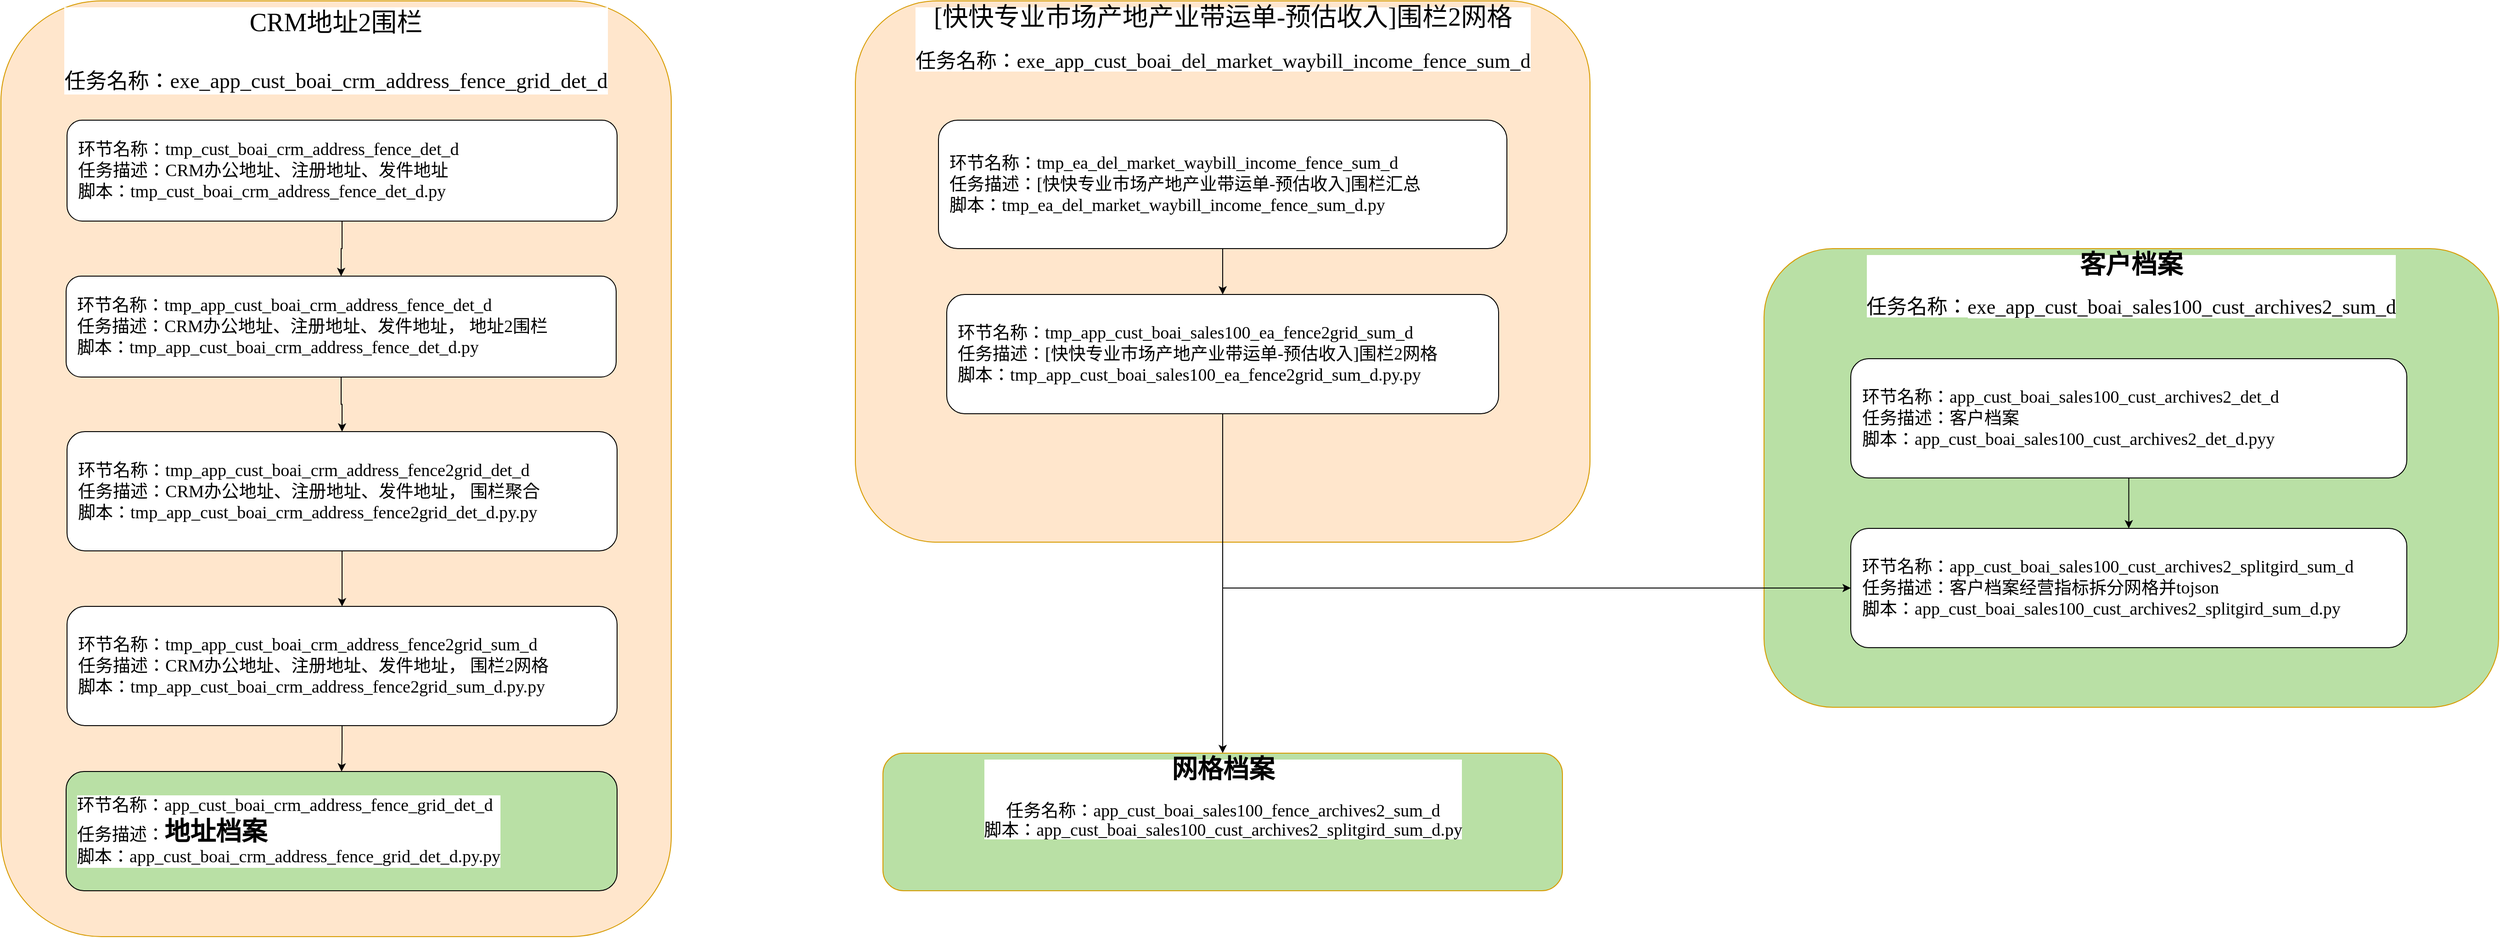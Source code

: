 <mxfile version="26.1.0" pages="3">
  <diagram name="第 1 页" id="zVUQbTabE66ga6b6Rjzz">
    <mxGraphModel dx="3311" dy="1736" grid="1" gridSize="10" guides="1" tooltips="1" connect="1" arrows="1" fold="1" page="1" pageScale="1" pageWidth="827" pageHeight="1169" math="0" shadow="0">
      <root>
        <mxCell id="0" />
        <mxCell id="1" parent="0" />
        <mxCell id="4ggbsvkXoeC_Qw4i2qiP-1" value="&lt;div style=&quot;line-height: 21px; white-space: pre;&quot;&gt;&lt;span&gt;&lt;font style=&quot;font-size: 28px;&quot;&gt;&lt;b&gt;客户档案&lt;/b&gt;&lt;/font&gt;&lt;/span&gt;&lt;/div&gt;&lt;div style=&quot;line-height: 21px; white-space: pre;&quot;&gt;&lt;span&gt;&lt;font style=&quot;font-size: 22px;&quot;&gt;&lt;br&gt;&lt;/font&gt;&lt;/span&gt;&lt;/div&gt;&lt;div style=&quot;line-height: 21px;&quot;&gt;&lt;font style=&quot;font-size: 22px;&quot;&gt;&lt;span style=&quot;white-space: pre;&quot;&gt;任务名称：&lt;/span&gt;&lt;span style=&quot;background-color: light-dark(#ffffff, var(--ge-dark-color, #121212)); white-space: pre;&quot;&gt;&lt;font style=&quot;&quot;&gt;exe_app_cust_boai_sales100_cust_archives2_sum_d&lt;/font&gt;&lt;/span&gt;&lt;/font&gt;&lt;/div&gt;" style="rounded=1;whiteSpace=wrap;html=1;verticalAlign=top;labelBackgroundColor=default;fillColor=#B9E0A5;strokeColor=#d79b00;fontFamily=Verdana;fontSize=19;fontColor=#000000;" vertex="1" parent="1">
          <mxGeometry x="1770" y="320" width="800" height="500" as="geometry" />
        </mxCell>
        <mxCell id="uM5VX8MorSNVya0cpRnt-1" value="&lt;font style=&quot;font-size: 28px;&quot;&gt;CRM地址2围栏&lt;/font&gt;&lt;div&gt;&lt;span style=&quot;font-size: 28px;&quot;&gt;&lt;br&gt;&lt;/span&gt;&lt;div&gt;&lt;font style=&quot;font-size: 23px;&quot;&gt;&lt;font style=&quot;&quot;&gt;任务名称：exe_&lt;/font&gt;&lt;span style=&quot;white-space: pre;&quot;&gt;&lt;font style=&quot;&quot;&gt;app_cust_boai_crm_address_fence_grid_det_d&lt;/font&gt;&lt;/span&gt;&lt;/font&gt;&lt;/div&gt;&lt;/div&gt;" style="rounded=1;whiteSpace=wrap;html=1;verticalAlign=top;labelBackgroundColor=default;fillColor=#ffe6cc;strokeColor=#d79b00;fontFamily=Verdana;fontSize=19;fontColor=#000000;" parent="1" vertex="1">
          <mxGeometry x="-150" y="50" width="730" height="1020" as="geometry" />
        </mxCell>
        <mxCell id="RDpykGhYLyHTRnSFCLKW-1" style="edgeStyle=orthogonalEdgeStyle;rounded=0;orthogonalLoop=1;jettySize=auto;html=1;entryX=0.5;entryY=0;entryDx=0;entryDy=0;fontFamily=Verdana;fontSize=19;fontColor=#000000;" parent="1" source="RDpykGhYLyHTRnSFCLKW-2" target="RDpykGhYLyHTRnSFCLKW-3" edge="1">
          <mxGeometry relative="1" as="geometry" />
        </mxCell>
        <mxCell id="RDpykGhYLyHTRnSFCLKW-2" value="&lt;font style=&quot;background-color: light-dark(#ffffff, var(--ge-dark-color, #121212));&quot;&gt;环节名称：&lt;span style=&quot;text-wrap-mode: nowrap;&quot;&gt;tmp_cust_boai_crm_address_fence_det_d&lt;/span&gt;&lt;/font&gt;&lt;div&gt;&lt;font style=&quot;background-color: light-dark(#ffffff, var(--ge-dark-color, #121212));&quot;&gt;&lt;span style=&quot;text-wrap-mode: nowrap;&quot;&gt;任务描述：&lt;/span&gt;&lt;span&gt;CRM办公地址、注册地址、发件地址&lt;/span&gt;&lt;/font&gt;&lt;/div&gt;&lt;div&gt;&lt;font style=&quot;background-color: light-dark(#ffffff, var(--ge-dark-color, #121212));&quot;&gt;&lt;span&gt;脚本：&lt;/span&gt;&lt;/font&gt;&lt;span style=&quot;background-color: rgb(255, 255, 255); text-wrap-mode: nowrap;&quot;&gt;tmp_cust_boai_crm_address_fence_det_d.py&lt;/span&gt;&lt;/div&gt;" style="rounded=1;whiteSpace=wrap;html=1;align=left;fontColor=#000000;spacingLeft=10;fontFamily=Verdana;fontSize=19;" parent="1" vertex="1">
          <mxGeometry x="-78" y="180" width="599" height="110" as="geometry" />
        </mxCell>
        <mxCell id="Tus2udBFGIl8Usl5Ug0u-7" style="edgeStyle=orthogonalEdgeStyle;rounded=0;orthogonalLoop=1;jettySize=auto;html=1;entryX=0.5;entryY=0;entryDx=0;entryDy=0;fontFamily=Verdana;fontSize=19;fontColor=#000000;" edge="1" parent="1" source="RDpykGhYLyHTRnSFCLKW-3" target="Tus2udBFGIl8Usl5Ug0u-5">
          <mxGeometry relative="1" as="geometry" />
        </mxCell>
        <mxCell id="RDpykGhYLyHTRnSFCLKW-3" value="&lt;font style=&quot;background-color: light-dark(#ffffff, var(--ge-dark-color, #121212));&quot;&gt;环节名称：&lt;/font&gt;&lt;font&gt;&lt;span style=&quot;text-wrap-mode: nowrap;&quot;&gt;tmp_app_cust_boai_crm_address_fence_det_d&lt;/span&gt;&lt;/font&gt;&lt;div&gt;&lt;font style=&quot;background-color: light-dark(#ffffff, var(--ge-dark-color, #121212));&quot;&gt;&lt;span style=&quot;text-wrap-mode: nowrap;&quot;&gt;任务描述：&lt;/span&gt;&lt;span&gt;CRM办公地址、注册地址、发件地址， 地址2围栏&lt;/span&gt;&lt;/font&gt;&lt;/div&gt;&lt;div&gt;&lt;font&gt;&lt;span style=&quot;background-color: rgb(255, 255, 255);&quot;&gt;脚本：&lt;/span&gt;&lt;/font&gt;&lt;span style=&quot;text-wrap-mode: nowrap; background-color: transparent;&quot;&gt;tmp_app_cust_boai_crm_address_fence_det_d.py&lt;/span&gt;&lt;/div&gt;" style="rounded=1;whiteSpace=wrap;html=1;align=left;fontColor=#000000;spacingLeft=10;fontFamily=Verdana;fontSize=19;" parent="1" vertex="1">
          <mxGeometry x="-79" y="350" width="599" height="110" as="geometry" />
        </mxCell>
        <mxCell id="Tus2udBFGIl8Usl5Ug0u-1" value="&lt;div style=&quot;line-height: 21px; white-space: pre;&quot;&gt;&lt;span style=&quot;background-color: rgb(255, 255, 255);&quot;&gt;&lt;font style=&quot;font-size: 28px;&quot;&gt;[快快专业市场产地产业带运单-预估收入]围栏2网格&lt;/font&gt;&lt;/span&gt;&lt;/div&gt;&lt;div style=&quot;line-height: 21px; white-space: pre;&quot;&gt;&lt;span style=&quot;background-color: rgb(255, 255, 255);&quot;&gt;&lt;font style=&quot;font-size: 28px;&quot;&gt;&lt;br&gt;&lt;/font&gt;&lt;/span&gt;&lt;/div&gt;&lt;div style=&quot;line-height: 21px; white-space: pre;&quot;&gt;&lt;span style=&quot;background-color: rgb(255, 255, 255);&quot;&gt;&lt;font style=&quot;font-size: 22px;&quot;&gt;任务名称：exe_app_cust_boai_del_market_waybill_income_fence_sum_d&lt;/font&gt;&lt;/span&gt;&lt;/div&gt;" style="rounded=1;whiteSpace=wrap;html=1;verticalAlign=top;labelBackgroundColor=default;fillColor=#ffe6cc;strokeColor=#d79b00;fontFamily=Verdana;fontSize=19;fontColor=#000000;" vertex="1" parent="1">
          <mxGeometry x="780.5" y="50" width="800" height="590" as="geometry" />
        </mxCell>
        <mxCell id="Tus2udBFGIl8Usl5Ug0u-2" style="edgeStyle=orthogonalEdgeStyle;rounded=0;orthogonalLoop=1;jettySize=auto;html=1;entryX=0.5;entryY=0;entryDx=0;entryDy=0;fontFamily=Verdana;fontSize=19;fontColor=#000000;" edge="1" parent="1" source="Tus2udBFGIl8Usl5Ug0u-3" target="Tus2udBFGIl8Usl5Ug0u-4">
          <mxGeometry relative="1" as="geometry" />
        </mxCell>
        <mxCell id="Tus2udBFGIl8Usl5Ug0u-3" value="&lt;font style=&quot;background-color: light-dark(#ffffff, var(--ge-dark-color, #121212));&quot;&gt;环节名称：&lt;/font&gt;&lt;span style=&quot;white-space: pre; background-color: rgb(255, 255, 255);&quot;&gt;&lt;font style=&quot;&quot;&gt;tmp_ea_del_market_waybill_income_fence_sum_d&lt;/font&gt;&lt;/span&gt;&lt;div&gt;&lt;font style=&quot;background-color: light-dark(#ffffff, var(--ge-dark-color, #121212));&quot;&gt;&lt;span style=&quot;text-wrap-mode: nowrap;&quot;&gt;任务描述：&lt;/span&gt;&lt;/font&gt;&lt;span style=&quot;white-space: pre; background-color: rgb(255, 255, 255);&quot;&gt;&lt;font style=&quot;&quot;&gt;[快快专业市场产地产业带运单-预估收入]围栏汇总&lt;/font&gt;&lt;/span&gt;&lt;/div&gt;&lt;div&gt;&lt;font style=&quot;background-color: light-dark(#ffffff, var(--ge-dark-color, #121212));&quot;&gt;&lt;span&gt;脚本：&lt;/span&gt;&lt;/font&gt;&lt;span style=&quot;background-color: rgb(255, 255, 255); text-wrap-mode: nowrap;&quot;&gt;&lt;span style=&quot;white-space-collapse: preserve;&quot;&gt;tmp_ea_del_market_waybill_income_fence_sum_d&lt;/span&gt;.py&lt;/span&gt;&lt;/div&gt;" style="rounded=1;whiteSpace=wrap;html=1;align=left;fontColor=#000000;spacingLeft=10;fontFamily=Verdana;fontSize=19;" vertex="1" parent="1">
          <mxGeometry x="871" y="180" width="619" height="140" as="geometry" />
        </mxCell>
        <mxCell id="4ggbsvkXoeC_Qw4i2qiP-6" style="edgeStyle=orthogonalEdgeStyle;rounded=0;orthogonalLoop=1;jettySize=auto;html=1;entryX=0;entryY=0.5;entryDx=0;entryDy=0;fontFamily=Verdana;fontSize=19;fontColor=#000000;" edge="1" parent="1" source="Tus2udBFGIl8Usl5Ug0u-4" target="4ggbsvkXoeC_Qw4i2qiP-4">
          <mxGeometry relative="1" as="geometry">
            <Array as="points">
              <mxPoint x="1181" y="690" />
            </Array>
          </mxGeometry>
        </mxCell>
        <mxCell id="4ggbsvkXoeC_Qw4i2qiP-10" style="edgeStyle=orthogonalEdgeStyle;rounded=0;orthogonalLoop=1;jettySize=auto;html=1;entryX=0.5;entryY=0;entryDx=0;entryDy=0;fontFamily=Verdana;fontSize=19;fontColor=#000000;" edge="1" parent="1" source="Tus2udBFGIl8Usl5Ug0u-4" target="4ggbsvkXoeC_Qw4i2qiP-9">
          <mxGeometry relative="1" as="geometry">
            <Array as="points">
              <mxPoint x="1181" y="860" />
            </Array>
          </mxGeometry>
        </mxCell>
        <mxCell id="Tus2udBFGIl8Usl5Ug0u-4" value="&lt;font style=&quot;background-color: light-dark(#ffffff, var(--ge-dark-color, #121212));&quot;&gt;环节名称：tmp_app_cust_boai_sales100_ea_fence2grid_sum_d&lt;/font&gt;&lt;div&gt;&lt;font style=&quot;background-color: light-dark(#ffffff, var(--ge-dark-color, #121212));&quot;&gt;&lt;span style=&quot;text-wrap-mode: nowrap;&quot;&gt;任务描述：&lt;/span&gt;&lt;/font&gt;&lt;span style=&quot;background-color: rgb(255, 255, 255); white-space: pre;&quot;&gt;[快快专业市场产地产业带运单-预估收入]围栏2网格&lt;/span&gt;&lt;/div&gt;&lt;div&gt;&lt;font&gt;&lt;span style=&quot;background-color: rgb(255, 255, 255);&quot;&gt;脚本：&lt;/span&gt;&lt;/font&gt;&lt;span style=&quot;background-color: transparent;&quot;&gt;&lt;font&gt;&lt;span&gt;tmp_app_cust_boai_sales100_ea_fence2grid_sum_d&lt;/span&gt;&lt;/font&gt;&lt;/span&gt;&lt;span style=&quot;text-wrap-mode: nowrap; background-color: transparent;&quot;&gt;.py&lt;/span&gt;&lt;span style=&quot;text-wrap-mode: nowrap; background-color: transparent;&quot;&gt;.py&lt;/span&gt;&lt;/div&gt;" style="rounded=1;whiteSpace=wrap;html=1;align=left;fontColor=#000000;spacingLeft=10;fontFamily=Verdana;fontSize=19;" vertex="1" parent="1">
          <mxGeometry x="880" y="370" width="601" height="130" as="geometry" />
        </mxCell>
        <mxCell id="Tus2udBFGIl8Usl5Ug0u-11" value="" style="edgeStyle=orthogonalEdgeStyle;rounded=0;orthogonalLoop=1;jettySize=auto;html=1;fontFamily=Verdana;fontSize=19;fontColor=#000000;" edge="1" parent="1" source="Tus2udBFGIl8Usl5Ug0u-5" target="Tus2udBFGIl8Usl5Ug0u-8">
          <mxGeometry relative="1" as="geometry" />
        </mxCell>
        <mxCell id="Tus2udBFGIl8Usl5Ug0u-5" value="&lt;font style=&quot;background-color: light-dark(#ffffff, var(--ge-dark-color, #121212));&quot;&gt;环节名称：&lt;/font&gt;&lt;font&gt;&lt;span style=&quot;text-wrap-mode: nowrap;&quot;&gt;tmp_app_cust_boai_crm_address_fence2grid_det_d&lt;/span&gt;&lt;/font&gt;&lt;div&gt;&lt;font style=&quot;background-color: light-dark(#ffffff, var(--ge-dark-color, #121212));&quot;&gt;&lt;span style=&quot;text-wrap-mode: nowrap;&quot;&gt;任务描述：&lt;/span&gt;&lt;span&gt;CRM办公地址、注册地址、发件地址， 围栏聚合&lt;/span&gt;&lt;/font&gt;&lt;/div&gt;&lt;div&gt;&lt;font&gt;&lt;span style=&quot;background-color: rgb(255, 255, 255);&quot;&gt;脚本：&lt;/span&gt;&lt;/font&gt;&lt;span style=&quot;background-color: transparent;&quot;&gt;&lt;font&gt;&lt;span style=&quot;text-wrap-mode: nowrap;&quot;&gt;tmp_app_cust_boai_crm_address_fence2grid_det_d&lt;/span&gt;&lt;/font&gt;&lt;/span&gt;&lt;span style=&quot;text-wrap-mode: nowrap; background-color: transparent;&quot;&gt;.py&lt;/span&gt;&lt;span style=&quot;text-wrap-mode: nowrap; background-color: transparent;&quot;&gt;.py&lt;/span&gt;&lt;/div&gt;" style="rounded=1;whiteSpace=wrap;html=1;align=left;fontColor=#000000;spacingLeft=10;fontFamily=Verdana;fontSize=19;" vertex="1" parent="1">
          <mxGeometry x="-78" y="519.5" width="599" height="130" as="geometry" />
        </mxCell>
        <mxCell id="4ggbsvkXoeC_Qw4i2qiP-8" value="" style="edgeStyle=orthogonalEdgeStyle;rounded=0;orthogonalLoop=1;jettySize=auto;html=1;fontFamily=Verdana;fontSize=19;fontColor=#000000;" edge="1" parent="1" source="Tus2udBFGIl8Usl5Ug0u-8" target="4ggbsvkXoeC_Qw4i2qiP-7">
          <mxGeometry relative="1" as="geometry" />
        </mxCell>
        <mxCell id="Tus2udBFGIl8Usl5Ug0u-8" value="&lt;font style=&quot;background-color: light-dark(#ffffff, var(--ge-dark-color, #121212));&quot;&gt;环节名称：&lt;/font&gt;&lt;font&gt;&lt;span style=&quot;text-wrap-mode: nowrap;&quot;&gt;tmp_app_cust_boai_crm_address_fence2grid_sum_d&lt;/span&gt;&lt;/font&gt;&lt;div&gt;&lt;font style=&quot;background-color: light-dark(#ffffff, var(--ge-dark-color, #121212));&quot;&gt;&lt;span style=&quot;text-wrap-mode: nowrap;&quot;&gt;任务描述：&lt;/span&gt;&lt;span&gt;CRM办公地址、注册地址、发件地址， 围栏2网格&lt;/span&gt;&lt;/font&gt;&lt;/div&gt;&lt;div&gt;&lt;font&gt;&lt;span style=&quot;background-color: rgb(255, 255, 255);&quot;&gt;脚本：&lt;/span&gt;&lt;/font&gt;&lt;span style=&quot;background-color: transparent;&quot;&gt;&lt;font&gt;&lt;span style=&quot;text-wrap-mode: nowrap;&quot;&gt;tmp_app_cust_boai_crm_address_fence2grid_sum_d&lt;/span&gt;&lt;/font&gt;&lt;/span&gt;&lt;span style=&quot;text-wrap-mode: nowrap; background-color: transparent;&quot;&gt;.py&lt;/span&gt;&lt;span style=&quot;text-wrap-mode: nowrap; background-color: transparent;&quot;&gt;.py&lt;/span&gt;&lt;/div&gt;" style="rounded=1;whiteSpace=wrap;html=1;align=left;fontColor=#000000;spacingLeft=10;fontFamily=Verdana;fontSize=19;" vertex="1" parent="1">
          <mxGeometry x="-78" y="710" width="599" height="130" as="geometry" />
        </mxCell>
        <mxCell id="4ggbsvkXoeC_Qw4i2qiP-5" value="" style="edgeStyle=orthogonalEdgeStyle;rounded=0;orthogonalLoop=1;jettySize=auto;html=1;fontFamily=Verdana;fontSize=19;fontColor=#000000;" edge="1" parent="1" source="4ggbsvkXoeC_Qw4i2qiP-3" target="4ggbsvkXoeC_Qw4i2qiP-4">
          <mxGeometry relative="1" as="geometry" />
        </mxCell>
        <mxCell id="4ggbsvkXoeC_Qw4i2qiP-3" value="&lt;font style=&quot;background-color: light-dark(#ffffff, var(--ge-dark-color, #121212));&quot;&gt;&lt;font&gt;环节名称：&lt;/font&gt;&lt;span style=&quot;white-space: pre;&quot;&gt;app_cust_boai_sales100_cust_archives2_det_d&lt;/span&gt;&lt;/font&gt;&lt;div&gt;&lt;font style=&quot;background-color: light-dark(#ffffff, var(--ge-dark-color, #121212));&quot;&gt;&lt;font&gt;&lt;span style=&quot;text-wrap-mode: nowrap;&quot;&gt;任务描述：&lt;/span&gt;&lt;/font&gt;&lt;span style=&quot;white-space: pre;&quot;&gt;客户档案&lt;/span&gt;&lt;/font&gt;&lt;/div&gt;&lt;div&gt;&lt;font style=&quot;background-color: light-dark(#ffffff, var(--ge-dark-color, #121212));&quot;&gt;&lt;font&gt;&lt;span&gt;脚本：&lt;/span&gt;&lt;/font&gt;&lt;span style=&quot;white-space: pre;&quot;&gt;app_cust_boai_sales100_cust_archives2_det_d.py&lt;/span&gt;&lt;/font&gt;&lt;span style=&quot;text-wrap-mode: nowrap; background-color: transparent;&quot;&gt;y&lt;/span&gt;&lt;/div&gt;" style="rounded=1;whiteSpace=wrap;html=1;align=left;fontColor=#000000;spacingLeft=10;fontFamily=Verdana;fontSize=19;" vertex="1" parent="1">
          <mxGeometry x="1864.5" y="440" width="605.5" height="130" as="geometry" />
        </mxCell>
        <mxCell id="4ggbsvkXoeC_Qw4i2qiP-4" value="&lt;font style=&quot;background-color: light-dark(#ffffff, var(--ge-dark-color, #121212));&quot;&gt;&lt;font&gt;&lt;font&gt;环节名称：&lt;/font&gt;&lt;/font&gt;&lt;span style=&quot;white-space: pre;&quot;&gt;app_cust_boai_sales100_cust_archives2_splitgird_sum_d&lt;/span&gt;&lt;/font&gt;&lt;div&gt;&lt;font style=&quot;background-color: light-dark(#ffffff, var(--ge-dark-color, #121212));&quot;&gt;&lt;font&gt;&lt;span style=&quot;text-wrap-mode: nowrap;&quot;&gt;任务描述：&lt;/span&gt;&lt;/font&gt;&lt;span style=&quot;white-space: pre;&quot;&gt;客户档案经营指标拆分网格并tojson&lt;/span&gt;&lt;/font&gt;&lt;/div&gt;&lt;div&gt;&lt;font style=&quot;background-color: light-dark(#ffffff, var(--ge-dark-color, #121212));&quot;&gt;&lt;font&gt;&lt;font&gt;&lt;span&gt;脚本：&lt;/span&gt;&lt;/font&gt;&lt;span style=&quot;white-space: pre;&quot;&gt;app_cust_boai_sales100_cust_archives2_splitgird_sum_d&lt;/span&gt;&lt;/font&gt;&lt;font&gt;&lt;span style=&quot;white-space: pre;&quot;&gt;.py&lt;/span&gt;&lt;/font&gt;&lt;/font&gt;&lt;/div&gt;" style="rounded=1;whiteSpace=wrap;html=1;align=left;fontColor=#000000;spacingLeft=10;fontFamily=Verdana;fontSize=19;" vertex="1" parent="1">
          <mxGeometry x="1864.5" y="625" width="605.5" height="130" as="geometry" />
        </mxCell>
        <mxCell id="4ggbsvkXoeC_Qw4i2qiP-7" value="&lt;font&gt;环节名称：&lt;/font&gt;&lt;span style=&quot;&quot;&gt;app_cust_boai_crm_address_fence_grid_det_d&lt;/span&gt;&lt;div&gt;&lt;font&gt;&lt;span style=&quot;text-wrap-mode: nowrap;&quot;&gt;任务描述：&lt;/span&gt;&lt;span&gt;&lt;font style=&quot;font-size: 28px;&quot;&gt;&lt;b&gt;地址档案&lt;/b&gt;&lt;/font&gt;&lt;/span&gt;&lt;/font&gt;&lt;/div&gt;&lt;div&gt;&lt;font&gt;&lt;span&gt;脚本：&lt;/span&gt;&lt;/font&gt;&lt;span style=&quot;&quot;&gt;app_cust_boai_crm_address_fence_grid_det_d&lt;/span&gt;&lt;span style=&quot;text-wrap-mode: nowrap;&quot;&gt;.py&lt;/span&gt;&lt;span style=&quot;text-wrap-mode: nowrap;&quot;&gt;.py&lt;/span&gt;&lt;/div&gt;" style="rounded=1;whiteSpace=wrap;html=1;align=left;fontColor=#000000;spacingLeft=10;labelBackgroundColor=default;fillColor=#B9E0A5;fontFamily=Verdana;fontSize=19;" vertex="1" parent="1">
          <mxGeometry x="-79" y="890" width="600" height="130" as="geometry" />
        </mxCell>
        <mxCell id="4ggbsvkXoeC_Qw4i2qiP-9" value="&lt;div style=&quot;line-height: 21px; white-space: pre;&quot;&gt;&lt;span&gt;&lt;font style=&quot;font-size: 28px;&quot;&gt;&lt;b&gt;网格档案&lt;/b&gt;&lt;/font&gt;&lt;/span&gt;&lt;/div&gt;&lt;div style=&quot;line-height: 21px; white-space: pre;&quot;&gt;&lt;span&gt;&lt;br&gt;&lt;/span&gt;&lt;/div&gt;&lt;div style=&quot;line-height: 21px;&quot;&gt;&lt;span style=&quot;white-space: pre;&quot;&gt;任务名称：&lt;/span&gt;&lt;span style=&quot;white-space: pre; background-color: rgb(255, 255, 255);&quot;&gt;&lt;font style=&quot;&quot;&gt;app_cust_boai_sales100_fence_archives2_sum_d&lt;/font&gt;&lt;/span&gt;&lt;/div&gt;&lt;div style=&quot;line-height: 21px;&quot;&gt;&lt;span style=&quot;white-space: pre; background-color: rgb(255, 255, 255);&quot;&gt;&lt;font style=&quot;&quot;&gt;&lt;font style=&quot;text-align: left; white-space: normal;&quot;&gt;&lt;font&gt;&lt;span&gt;脚本：&lt;/span&gt;&lt;/font&gt;&lt;span style=&quot;white-space: pre;&quot;&gt;app_cust_boai_sales100_cust_archives2_splitgird_sum_d&lt;/span&gt;&lt;/font&gt;&lt;font style=&quot;text-align: left; white-space: normal;&quot;&gt;&lt;span style=&quot;white-space: pre;&quot;&gt;.py&lt;/span&gt;&lt;/font&gt;&lt;/font&gt;&lt;/span&gt;&lt;/div&gt;" style="rounded=1;whiteSpace=wrap;html=1;verticalAlign=top;labelBackgroundColor=default;fillColor=#B9E0A5;strokeColor=#d79b00;fontFamily=Verdana;fontSize=19;fontColor=#000000;" vertex="1" parent="1">
          <mxGeometry x="810.5" y="870" width="740" height="150" as="geometry" />
        </mxCell>
      </root>
    </mxGraphModel>
  </diagram>
  <diagram id="aCXo1Vn3wn24UdHq49oA" name="第 2 页">
    <mxGraphModel dx="1242" dy="868" grid="1" gridSize="10" guides="1" tooltips="1" connect="1" arrows="1" fold="1" page="1" pageScale="1" pageWidth="827" pageHeight="1169" math="0" shadow="0">
      <root>
        <mxCell id="0" />
        <mxCell id="1" parent="0" />
        <mxCell id="ZlCTFSyzedgFQ35m2rec-1" style="edgeStyle=orthogonalEdgeStyle;rounded=0;orthogonalLoop=1;jettySize=auto;html=1;entryX=0.5;entryY=0;entryDx=0;entryDy=0;" edge="1" parent="1" source="ZlCTFSyzedgFQ35m2rec-2" target="ZlCTFSyzedgFQ35m2rec-4">
          <mxGeometry relative="1" as="geometry" />
        </mxCell>
        <mxCell id="ZlCTFSyzedgFQ35m2rec-2" value="开始" style="rounded=1;whiteSpace=wrap;html=1;" vertex="1" parent="1">
          <mxGeometry x="300" y="240" width="120" height="60" as="geometry" />
        </mxCell>
        <mxCell id="ZlCTFSyzedgFQ35m2rec-3" style="edgeStyle=orthogonalEdgeStyle;rounded=0;orthogonalLoop=1;jettySize=auto;html=1;entryX=0.5;entryY=0;entryDx=0;entryDy=0;" edge="1" parent="1" source="ZlCTFSyzedgFQ35m2rec-4" target="ZlCTFSyzedgFQ35m2rec-6">
          <mxGeometry relative="1" as="geometry" />
        </mxCell>
        <mxCell id="ZlCTFSyzedgFQ35m2rec-4" value="归一化函数" style="rounded=1;whiteSpace=wrap;html=1;" vertex="1" parent="1">
          <mxGeometry x="300" y="340" width="120" height="60" as="geometry" />
        </mxCell>
        <mxCell id="ZlCTFSyzedgFQ35m2rec-5" style="edgeStyle=orthogonalEdgeStyle;rounded=0;orthogonalLoop=1;jettySize=auto;html=1;entryX=0.5;entryY=0;entryDx=0;entryDy=0;" edge="1" parent="1" source="ZlCTFSyzedgFQ35m2rec-6" target="ZlCTFSyzedgFQ35m2rec-8">
          <mxGeometry relative="1" as="geometry" />
        </mxCell>
        <mxCell id="ZlCTFSyzedgFQ35m2rec-6" value="子特征打分函数" style="rounded=1;whiteSpace=wrap;html=1;verticalAlign=top;" vertex="1" parent="1">
          <mxGeometry x="40" y="450" width="640" height="120" as="geometry" />
        </mxCell>
        <mxCell id="ZlCTFSyzedgFQ35m2rec-7" style="edgeStyle=orthogonalEdgeStyle;rounded=0;orthogonalLoop=1;jettySize=auto;html=1;entryX=0.5;entryY=0;entryDx=0;entryDy=0;" edge="1" parent="1" source="ZlCTFSyzedgFQ35m2rec-8" target="ZlCTFSyzedgFQ35m2rec-13">
          <mxGeometry relative="1" as="geometry" />
        </mxCell>
        <mxCell id="ZlCTFSyzedgFQ35m2rec-8" value="网格综合评分" style="rounded=1;whiteSpace=wrap;html=1;" vertex="1" parent="1">
          <mxGeometry x="300" y="600" width="120" height="60" as="geometry" />
        </mxCell>
        <mxCell id="ZlCTFSyzedgFQ35m2rec-9" value="网格类型" style="rounded=1;whiteSpace=wrap;html=1;" vertex="1" parent="1">
          <mxGeometry x="59" y="480" width="120" height="60" as="geometry" />
        </mxCell>
        <mxCell id="ZlCTFSyzedgFQ35m2rec-10" value="网格隶属城市潜力得分" style="rounded=1;whiteSpace=wrap;html=1;" vertex="1" parent="1">
          <mxGeometry x="209" y="480" width="140" height="60" as="geometry" />
        </mxCell>
        <mxCell id="ZlCTFSyzedgFQ35m2rec-11" value="新客潜力特征" style="rounded=1;whiteSpace=wrap;html=1;" vertex="1" parent="1">
          <mxGeometry x="379" y="480" width="120" height="60" as="geometry" />
        </mxCell>
        <mxCell id="ZlCTFSyzedgFQ35m2rec-12" value="存客历史表现特征" style="rounded=1;whiteSpace=wrap;html=1;" vertex="1" parent="1">
          <mxGeometry x="539" y="480" width="120" height="60" as="geometry" />
        </mxCell>
        <mxCell id="ZlCTFSyzedgFQ35m2rec-13" value="结束" style="rounded=1;whiteSpace=wrap;html=1;" vertex="1" parent="1">
          <mxGeometry x="300" y="690" width="120" height="60" as="geometry" />
        </mxCell>
      </root>
    </mxGraphModel>
  </diagram>
  <diagram id="ZH2nqMdIwRQUEKBEGY9x" name="第 3 页">
    <mxGraphModel dx="1242" dy="868" grid="1" gridSize="10" guides="1" tooltips="1" connect="1" arrows="1" fold="1" page="1" pageScale="1" pageWidth="827" pageHeight="1169" math="0" shadow="0">
      <root>
        <mxCell id="0" />
        <mxCell id="1" parent="0" />
        <mxCell id="_bKpDzqVGoVJTLBVG2B7-1" value="产品应用层" style="rounded=0;whiteSpace=wrap;html=1;fontSize=26;labelBackgroundColor=none;textShadow=0;fillColor=light-dark(#E6E6E6,var(--ge-dark-color, #121212));" vertex="1" parent="1">
          <mxGeometry x="60" y="190" width="170" height="140" as="geometry" />
        </mxCell>
        <mxCell id="_bKpDzqVGoVJTLBVG2B7-2" value="模型层" style="rounded=0;whiteSpace=wrap;html=1;fontSize=26;labelBackgroundColor=none;textShadow=0;fillColor=light-dark(#E6E6E6,var(--ge-dark-color, #121212));" vertex="1" parent="1">
          <mxGeometry x="60" y="440" width="170" height="140" as="geometry" />
        </mxCell>
        <mxCell id="_bKpDzqVGoVJTLBVG2B7-3" value="数据层" style="rounded=0;whiteSpace=wrap;html=1;fontSize=26;labelBackgroundColor=none;textShadow=0;fillColor=light-dark(#E6E6E6,var(--ge-dark-color, #121212));" vertex="1" parent="1">
          <mxGeometry x="60" y="730" width="170" height="130" as="geometry" />
        </mxCell>
        <mxCell id="_bKpDzqVGoVJTLBVG2B7-4" value="" style="rounded=0;whiteSpace=wrap;html=1;fillColor=light-dark(#FFCCCC,var(--ge-dark-color, #121212));" vertex="1" parent="1">
          <mxGeometry x="270" y="190" width="1920" height="140" as="geometry" />
        </mxCell>
        <mxCell id="_bKpDzqVGoVJTLBVG2B7-5" value="CRM网格地图洞察及展示" style="rounded=1;whiteSpace=wrap;html=1;fontSize=17;" vertex="1" parent="1">
          <mxGeometry x="294" y="220" width="266" height="80" as="geometry" />
        </mxCell>
        <mxCell id="_bKpDzqVGoVJTLBVG2B7-6" value="网格基础档案管理及人员绑定配置" style="rounded=1;whiteSpace=wrap;html=1;fontSize=17;" vertex="1" parent="1">
          <mxGeometry x="610" y="220" width="380" height="80" as="geometry" />
        </mxCell>
        <mxCell id="_bKpDzqVGoVJTLBVG2B7-7" value="管理者下发销售任务触达及销售任务驱动" style="rounded=1;whiteSpace=wrap;html=1;fontSize=17;" vertex="1" parent="1">
          <mxGeometry x="1037" y="220" width="403" height="80" as="geometry" />
        </mxCell>
        <mxCell id="_bKpDzqVGoVJTLBVG2B7-8" value="销售网格目标管理" style="rounded=1;whiteSpace=wrap;html=1;fontSize=17;" vertex="1" parent="1">
          <mxGeometry x="1490" y="220" width="320" height="80" as="geometry" />
        </mxCell>
        <mxCell id="_bKpDzqVGoVJTLBVG2B7-9" value="销售任务复盘及结果洞察" style="rounded=1;whiteSpace=wrap;html=1;fontSize=17;" vertex="1" parent="1">
          <mxGeometry x="1860" y="220" width="300" height="80" as="geometry" />
        </mxCell>
        <mxCell id="_bKpDzqVGoVJTLBVG2B7-10" style="edgeStyle=orthogonalEdgeStyle;rounded=1;orthogonalLoop=1;jettySize=auto;html=1;entryX=0.5;entryY=1;entryDx=0;entryDy=0;curved=0;" edge="1" parent="1" source="_bKpDzqVGoVJTLBVG2B7-11" target="_bKpDzqVGoVJTLBVG2B7-18">
          <mxGeometry relative="1" as="geometry" />
        </mxCell>
        <mxCell id="_bKpDzqVGoVJTLBVG2B7-11" value="&lt;font style=&quot;font-size: 16px;&quot;&gt;客户数据&lt;/font&gt;&lt;div&gt;&lt;font style=&quot;font-size: 16px;&quot;&gt;竞对数据&lt;/font&gt;&lt;/div&gt;" style="rounded=0;whiteSpace=wrap;html=1;fillColor=light-dark(#E6D0DE,var(--ge-dark-color, #121212));" vertex="1" parent="1">
          <mxGeometry x="270" y="730" width="400" height="130" as="geometry" />
        </mxCell>
        <mxCell id="_bKpDzqVGoVJTLBVG2B7-12" style="edgeStyle=orthogonalEdgeStyle;rounded=1;orthogonalLoop=1;jettySize=auto;html=1;curved=0;" edge="1" parent="1" source="_bKpDzqVGoVJTLBVG2B7-13">
          <mxGeometry relative="1" as="geometry">
            <mxPoint x="830" y="590" as="targetPoint" />
          </mxGeometry>
        </mxCell>
        <mxCell id="_bKpDzqVGoVJTLBVG2B7-13" value="&lt;font style=&quot;font-size: 16px;&quot;&gt;京东单量信息&lt;/font&gt;&lt;div&gt;&lt;font style=&quot;font-size: 16px;&quot;&gt;客户竞对信息&lt;/font&gt;&lt;/div&gt;" style="rounded=0;whiteSpace=wrap;html=1;fillColor=light-dark(#FFF2CC,var(--ge-dark-color, #121212));" vertex="1" parent="1">
          <mxGeometry x="780" y="730" width="370" height="130" as="geometry" />
        </mxCell>
        <mxCell id="_bKpDzqVGoVJTLBVG2B7-14" style="edgeStyle=orthogonalEdgeStyle;rounded=1;orthogonalLoop=1;jettySize=auto;html=1;curved=0;" edge="1" parent="1" source="_bKpDzqVGoVJTLBVG2B7-15">
          <mxGeometry relative="1" as="geometry">
            <mxPoint x="830" y="580" as="targetPoint" />
            <Array as="points">
              <mxPoint x="1480" y="660" />
              <mxPoint x="831" y="660" />
              <mxPoint x="831" y="580" />
            </Array>
          </mxGeometry>
        </mxCell>
        <mxCell id="_bKpDzqVGoVJTLBVG2B7-15" value="&lt;span style=&quot;font-size: 16px;&quot;&gt;网格运营信息（站长、小哥等信息）&lt;/span&gt;" style="rounded=0;whiteSpace=wrap;html=1;fillColor=light-dark(#FFE6CC,var(--ge-dark-color, #121212));" vertex="1" parent="1">
          <mxGeometry x="1290" y="730" width="380" height="130" as="geometry" />
        </mxCell>
        <mxCell id="_bKpDzqVGoVJTLBVG2B7-16" style="edgeStyle=orthogonalEdgeStyle;rounded=1;orthogonalLoop=1;jettySize=auto;html=1;entryX=0.5;entryY=1;entryDx=0;entryDy=0;curved=0;" edge="1" parent="1" source="_bKpDzqVGoVJTLBVG2B7-17" target="_bKpDzqVGoVJTLBVG2B7-18">
          <mxGeometry relative="1" as="geometry">
            <Array as="points">
              <mxPoint x="1964" y="660" />
              <mxPoint x="830" y="660" />
            </Array>
          </mxGeometry>
        </mxCell>
        <mxCell id="_bKpDzqVGoVJTLBVG2B7-17" value="&lt;span style=&quot;font-size: 16px;&quot;&gt;人为获取的各类数据及初始化数据&lt;/span&gt;" style="rounded=0;whiteSpace=wrap;html=1;fillColor=light-dark(#CCCCFF,var(--ge-dark-color, #121212));" vertex="1" parent="1">
          <mxGeometry x="1778" y="720" width="372" height="130" as="geometry" />
        </mxCell>
        <mxCell id="_bKpDzqVGoVJTLBVG2B7-18" value="" style="rounded=0;whiteSpace=wrap;html=1;fillColor=light-dark(#B9E0A5,var(--ge-dark-color, #121212));" vertex="1" parent="1">
          <mxGeometry x="270" y="440" width="1120" height="140" as="geometry" />
        </mxCell>
        <mxCell id="_bKpDzqVGoVJTLBVG2B7-19" value="网格基础信息加工" style="rounded=1;whiteSpace=wrap;html=1;fontSize=17;" vertex="1" parent="1">
          <mxGeometry x="294" y="470" width="186" height="80" as="geometry" />
        </mxCell>
        <mxCell id="_bKpDzqVGoVJTLBVG2B7-20" value="网格客户数据加工整合" style="rounded=1;whiteSpace=wrap;html=1;fontSize=17;" vertex="1" parent="1">
          <mxGeometry x="500" y="470" width="230" height="80" as="geometry" />
        </mxCell>
        <mxCell id="_bKpDzqVGoVJTLBVG2B7-21" value="网格竞对信息加工" style="rounded=1;whiteSpace=wrap;html=1;fontSize=17;" vertex="1" parent="1">
          <mxGeometry x="750" y="470" width="193" height="80" as="geometry" />
        </mxCell>
        <mxCell id="_bKpDzqVGoVJTLBVG2B7-22" value="网格京东运营信息加工" style="rounded=1;whiteSpace=wrap;html=1;fontSize=17;" vertex="1" parent="1">
          <mxGeometry x="960" y="470" width="190" height="80" as="geometry" />
        </mxCell>
        <mxCell id="_bKpDzqVGoVJTLBVG2B7-23" value="数据模型及管理机制" style="rounded=1;whiteSpace=wrap;html=1;fontSize=17;" vertex="1" parent="1">
          <mxGeometry x="1170" y="470" width="190" height="80" as="geometry" />
        </mxCell>
        <mxCell id="_bKpDzqVGoVJTLBVG2B7-24" value="地图层" style="rounded=0;whiteSpace=wrap;html=1;fontSize=26;labelBackgroundColor=none;textShadow=0;fillColor=light-dark(#E6E6E6,var(--ge-dark-color, #121212));" vertex="1" parent="1">
          <mxGeometry x="1440" y="440" width="170" height="140" as="geometry" />
        </mxCell>
        <mxCell id="_bKpDzqVGoVJTLBVG2B7-25" value="" style="rounded=0;whiteSpace=wrap;html=1;fillColor=light-dark(#CCE5FF,var(--ge-dark-color, #121212));" vertex="1" parent="1">
          <mxGeometry x="1650" y="440" width="540" height="140" as="geometry" />
        </mxCell>
        <mxCell id="_bKpDzqVGoVJTLBVG2B7-26" value="地图基础能力建设" style="rounded=1;whiteSpace=wrap;html=1;fontSize=17;" vertex="1" parent="1">
          <mxGeometry x="1674" y="470" width="226" height="80" as="geometry" />
        </mxCell>
        <mxCell id="_bKpDzqVGoVJTLBVG2B7-27" value="网格地图绘制能力建设" style="rounded=1;whiteSpace=wrap;html=1;fontSize=17;" vertex="1" parent="1">
          <mxGeometry x="1930" y="470" width="230" height="80" as="geometry" />
        </mxCell>
        <mxCell id="_bKpDzqVGoVJTLBVG2B7-28" value="" style="endArrow=classic;html=1;rounded=0;entryX=0.171;entryY=0.975;entryDx=0;entryDy=0;entryPerimeter=0;exitX=0.294;exitY=-0.031;exitDx=0;exitDy=0;exitPerimeter=0;" edge="1" parent="1" source="_bKpDzqVGoVJTLBVG2B7-18" target="_bKpDzqVGoVJTLBVG2B7-4">
          <mxGeometry width="50" height="50" relative="1" as="geometry">
            <mxPoint x="600" y="410" as="sourcePoint" />
            <mxPoint x="650" y="360" as="targetPoint" />
          </mxGeometry>
        </mxCell>
        <mxCell id="_bKpDzqVGoVJTLBVG2B7-29" value="网格及客户数据输出" style="text;html=1;align=center;verticalAlign=middle;whiteSpace=wrap;rounded=0;fontColor=#FF0000;fontSize=16;" vertex="1" parent="1">
          <mxGeometry x="390" y="380" width="200" height="30" as="geometry" />
        </mxCell>
        <mxCell id="_bKpDzqVGoVJTLBVG2B7-30" value="" style="endArrow=classic;html=1;rounded=0;entryX=0.635;entryY=-0.018;entryDx=0;entryDy=0;entryPerimeter=0;" edge="1" parent="1" target="_bKpDzqVGoVJTLBVG2B7-18">
          <mxGeometry width="50" height="50" relative="1" as="geometry">
            <mxPoint x="981" y="330" as="sourcePoint" />
            <mxPoint x="1080" y="370" as="targetPoint" />
          </mxGeometry>
        </mxCell>
        <mxCell id="_bKpDzqVGoVJTLBVG2B7-31" value="数据校准及反馈" style="text;html=1;align=center;verticalAlign=middle;whiteSpace=wrap;rounded=0;fontColor=#FF0000;fontSize=16;" vertex="1" parent="1">
          <mxGeometry x="990" y="380" width="200" height="30" as="geometry" />
        </mxCell>
        <mxCell id="_bKpDzqVGoVJTLBVG2B7-32" value="提供地图底层服务等" style="text;html=1;align=center;verticalAlign=middle;whiteSpace=wrap;rounded=0;fontColor=#FF0000;fontSize=16;" vertex="1" parent="1">
          <mxGeometry x="1930" y="370" width="200" height="30" as="geometry" />
        </mxCell>
        <mxCell id="_bKpDzqVGoVJTLBVG2B7-33" style="edgeStyle=orthogonalEdgeStyle;rounded=0;orthogonalLoop=1;jettySize=auto;html=1;entryX=0.859;entryY=1.027;entryDx=0;entryDy=0;entryPerimeter=0;" edge="1" parent="1" source="_bKpDzqVGoVJTLBVG2B7-25" target="_bKpDzqVGoVJTLBVG2B7-4">
          <mxGeometry relative="1" as="geometry" />
        </mxCell>
      </root>
    </mxGraphModel>
  </diagram>
</mxfile>
